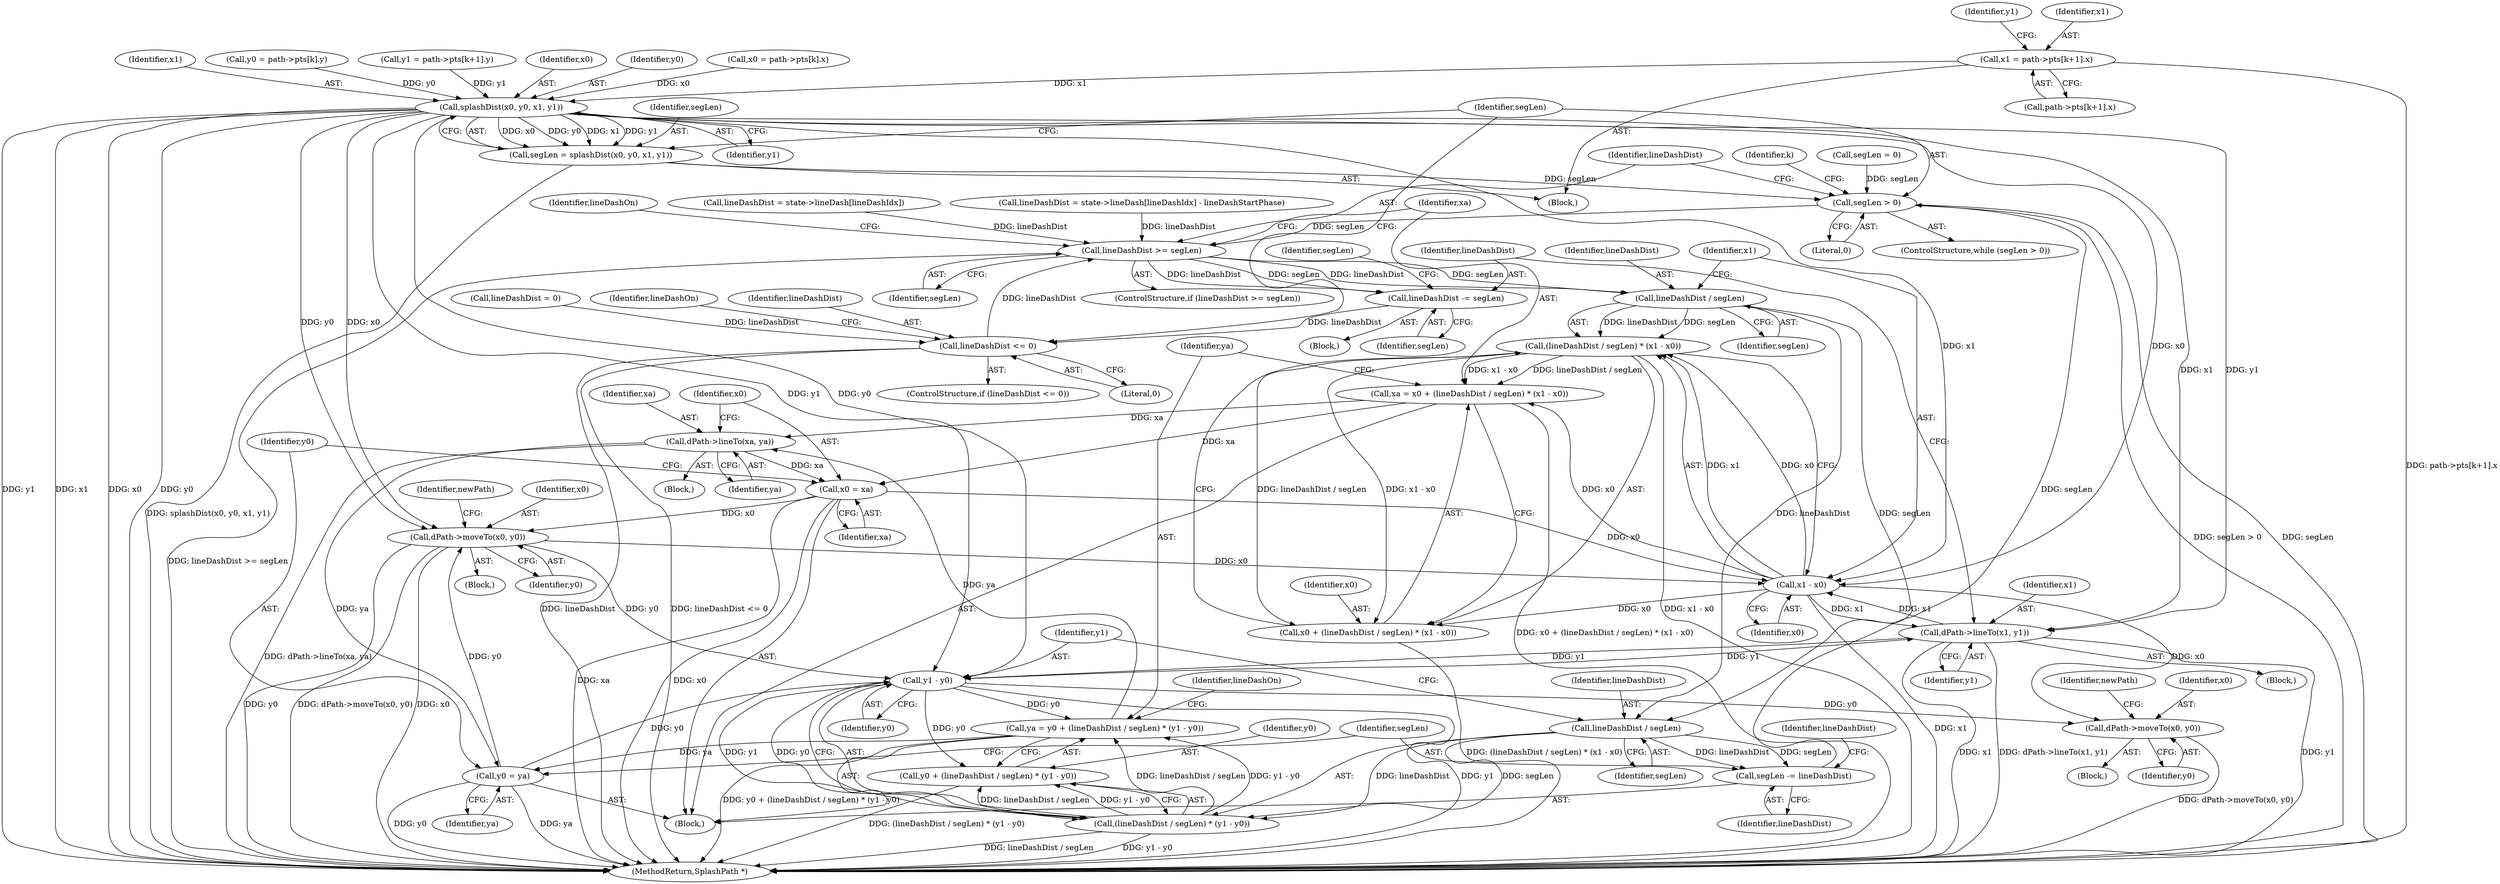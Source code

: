 digraph "0_poppler_8b6dc55e530b2f5ede6b9dfb64aafdd1d5836492@array" {
"1000282" [label="(Call,x1 = path->pts[k+1].x)"];
"1000306" [label="(Call,splashDist(x0, y0, x1, y1))"];
"1000304" [label="(Call,segLen = splashDist(x0, y0, x1, y1))"];
"1000312" [label="(Call,segLen > 0)"];
"1000317" [label="(Call,lineDashDist >= segLen)"];
"1000336" [label="(Call,lineDashDist -= segLen)"];
"1000394" [label="(Call,lineDashDist <= 0)"];
"1000349" [label="(Call,lineDashDist / segLen)"];
"1000348" [label="(Call,(lineDashDist / segLen) * (x1 - x0))"];
"1000344" [label="(Call,xa = x0 + (lineDashDist / segLen) * (x1 - x0))"];
"1000378" [label="(Call,dPath->lineTo(xa, ya))"];
"1000381" [label="(Call,x0 = xa)"];
"1000327" [label="(Call,dPath->moveTo(x0, y0))"];
"1000352" [label="(Call,x1 - x0)"];
"1000333" [label="(Call,dPath->lineTo(x1, y1))"];
"1000363" [label="(Call,y1 - y0)"];
"1000355" [label="(Call,ya = y0 + (lineDashDist / segLen) * (y1 - y0))"];
"1000384" [label="(Call,y0 = ya)"];
"1000357" [label="(Call,y0 + (lineDashDist / segLen) * (y1 - y0))"];
"1000359" [label="(Call,(lineDashDist / segLen) * (y1 - y0))"];
"1000372" [label="(Call,dPath->moveTo(x0, y0))"];
"1000346" [label="(Call,x0 + (lineDashDist / segLen) * (x1 - x0))"];
"1000360" [label="(Call,lineDashDist / segLen)"];
"1000387" [label="(Call,segLen -= lineDashDist)"];
"1000293" [label="(Call,y1 = path->pts[k+1].y)"];
"1000382" [label="(Identifier,x0)"];
"1000242" [label="(Call,lineDashDist = state->lineDash[lineDashIdx] - lineDashStartPhase)"];
"1000343" [label="(Block,)"];
"1000383" [label="(Identifier,xa)"];
"1000263" [label="(Block,)"];
"1000304" [label="(Call,segLen = splashDist(x0, y0, x1, y1))"];
"1000262" [label="(Identifier,k)"];
"1000380" [label="(Identifier,ya)"];
"1000356" [label="(Identifier,ya)"];
"1000522" [label="(MethodReturn,SplashPath *)"];
"1000374" [label="(Identifier,y0)"];
"1000379" [label="(Identifier,xa)"];
"1000331" [label="(Identifier,newPath)"];
"1000313" [label="(Identifier,segLen)"];
"1000311" [label="(ControlStructure,while (segLen > 0))"];
"1000351" [label="(Identifier,segLen)"];
"1000326" [label="(Block,)"];
"1000323" [label="(Block,)"];
"1000307" [label="(Identifier,x0)"];
"1000353" [label="(Identifier,x1)"];
"1000362" [label="(Identifier,segLen)"];
"1000308" [label="(Identifier,y0)"];
"1000320" [label="(Block,)"];
"1000284" [label="(Call,path->pts[k+1].x)"];
"1000395" [label="(Identifier,lineDashDist)"];
"1000337" [label="(Identifier,lineDashDist)"];
"1000322" [label="(Identifier,lineDashOn)"];
"1000346" [label="(Call,x0 + (lineDashDist / segLen) * (x1 - x0))"];
"1000294" [label="(Identifier,y1)"];
"1000394" [label="(Call,lineDashDist <= 0)"];
"1000349" [label="(Call,lineDashDist / segLen)"];
"1000282" [label="(Call,x1 = path->pts[k+1].x)"];
"1000348" [label="(Call,(lineDashDist / segLen) * (x1 - x0))"];
"1000361" [label="(Identifier,lineDashDist)"];
"1000264" [label="(Call,x0 = path->pts[k].x)"];
"1000336" [label="(Call,lineDashDist -= segLen)"];
"1000386" [label="(Identifier,ya)"];
"1000352" [label="(Call,x1 - x0)"];
"1000340" [label="(Identifier,segLen)"];
"1000390" [label="(Call,lineDashDist = 0)"];
"1000365" [label="(Identifier,y0)"];
"1000384" [label="(Call,y0 = ya)"];
"1000327" [label="(Call,dPath->moveTo(x0, y0))"];
"1000391" [label="(Identifier,lineDashDist)"];
"1000359" [label="(Call,(lineDashDist / segLen) * (y1 - y0))"];
"1000389" [label="(Identifier,lineDashDist)"];
"1000354" [label="(Identifier,x0)"];
"1000335" [label="(Identifier,y1)"];
"1000309" [label="(Identifier,x1)"];
"1000329" [label="(Identifier,y0)"];
"1000305" [label="(Identifier,segLen)"];
"1000318" [label="(Identifier,lineDashDist)"];
"1000273" [label="(Call,y0 = path->pts[k].y)"];
"1000338" [label="(Identifier,segLen)"];
"1000344" [label="(Call,xa = x0 + (lineDashDist / segLen) * (x1 - x0))"];
"1000316" [label="(ControlStructure,if (lineDashDist >= segLen))"];
"1000372" [label="(Call,dPath->moveTo(x0, y0))"];
"1000317" [label="(Call,lineDashDist >= segLen)"];
"1000357" [label="(Call,y0 + (lineDashDist / segLen) * (y1 - y0))"];
"1000393" [label="(ControlStructure,if (lineDashDist <= 0))"];
"1000355" [label="(Call,ya = y0 + (lineDashDist / segLen) * (y1 - y0))"];
"1000312" [label="(Call,segLen > 0)"];
"1000363" [label="(Call,y1 - y0)"];
"1000360" [label="(Call,lineDashDist / segLen)"];
"1000368" [label="(Block,)"];
"1000306" [label="(Call,splashDist(x0, y0, x1, y1))"];
"1000319" [label="(Identifier,segLen)"];
"1000387" [label="(Call,segLen -= lineDashDist)"];
"1000413" [label="(Call,lineDashDist = state->lineDash[lineDashIdx])"];
"1000347" [label="(Identifier,x0)"];
"1000373" [label="(Identifier,x0)"];
"1000396" [label="(Literal,0)"];
"1000381" [label="(Call,x0 = xa)"];
"1000385" [label="(Identifier,y0)"];
"1000399" [label="(Identifier,lineDashOn)"];
"1000367" [label="(Identifier,lineDashOn)"];
"1000371" [label="(Block,)"];
"1000310" [label="(Identifier,y1)"];
"1000283" [label="(Identifier,x1)"];
"1000334" [label="(Identifier,x1)"];
"1000376" [label="(Identifier,newPath)"];
"1000333" [label="(Call,dPath->lineTo(x1, y1))"];
"1000314" [label="(Literal,0)"];
"1000350" [label="(Identifier,lineDashDist)"];
"1000378" [label="(Call,dPath->lineTo(xa, ya))"];
"1000358" [label="(Identifier,y0)"];
"1000339" [label="(Call,segLen = 0)"];
"1000328" [label="(Identifier,x0)"];
"1000388" [label="(Identifier,segLen)"];
"1000364" [label="(Identifier,y1)"];
"1000345" [label="(Identifier,xa)"];
"1000282" -> "1000263"  [label="AST: "];
"1000282" -> "1000284"  [label="CFG: "];
"1000283" -> "1000282"  [label="AST: "];
"1000284" -> "1000282"  [label="AST: "];
"1000294" -> "1000282"  [label="CFG: "];
"1000282" -> "1000522"  [label="DDG: path->pts[k+1].x"];
"1000282" -> "1000306"  [label="DDG: x1"];
"1000306" -> "1000304"  [label="AST: "];
"1000306" -> "1000310"  [label="CFG: "];
"1000307" -> "1000306"  [label="AST: "];
"1000308" -> "1000306"  [label="AST: "];
"1000309" -> "1000306"  [label="AST: "];
"1000310" -> "1000306"  [label="AST: "];
"1000304" -> "1000306"  [label="CFG: "];
"1000306" -> "1000522"  [label="DDG: y1"];
"1000306" -> "1000522"  [label="DDG: x1"];
"1000306" -> "1000522"  [label="DDG: x0"];
"1000306" -> "1000522"  [label="DDG: y0"];
"1000306" -> "1000304"  [label="DDG: x0"];
"1000306" -> "1000304"  [label="DDG: y0"];
"1000306" -> "1000304"  [label="DDG: x1"];
"1000306" -> "1000304"  [label="DDG: y1"];
"1000264" -> "1000306"  [label="DDG: x0"];
"1000273" -> "1000306"  [label="DDG: y0"];
"1000293" -> "1000306"  [label="DDG: y1"];
"1000306" -> "1000327"  [label="DDG: x0"];
"1000306" -> "1000327"  [label="DDG: y0"];
"1000306" -> "1000333"  [label="DDG: x1"];
"1000306" -> "1000333"  [label="DDG: y1"];
"1000306" -> "1000352"  [label="DDG: x1"];
"1000306" -> "1000352"  [label="DDG: x0"];
"1000306" -> "1000363"  [label="DDG: y1"];
"1000306" -> "1000363"  [label="DDG: y0"];
"1000304" -> "1000263"  [label="AST: "];
"1000305" -> "1000304"  [label="AST: "];
"1000313" -> "1000304"  [label="CFG: "];
"1000304" -> "1000522"  [label="DDG: splashDist(x0, y0, x1, y1)"];
"1000304" -> "1000312"  [label="DDG: segLen"];
"1000312" -> "1000311"  [label="AST: "];
"1000312" -> "1000314"  [label="CFG: "];
"1000313" -> "1000312"  [label="AST: "];
"1000314" -> "1000312"  [label="AST: "];
"1000318" -> "1000312"  [label="CFG: "];
"1000262" -> "1000312"  [label="CFG: "];
"1000312" -> "1000522"  [label="DDG: segLen > 0"];
"1000312" -> "1000522"  [label="DDG: segLen"];
"1000387" -> "1000312"  [label="DDG: segLen"];
"1000339" -> "1000312"  [label="DDG: segLen"];
"1000312" -> "1000317"  [label="DDG: segLen"];
"1000317" -> "1000316"  [label="AST: "];
"1000317" -> "1000319"  [label="CFG: "];
"1000318" -> "1000317"  [label="AST: "];
"1000319" -> "1000317"  [label="AST: "];
"1000322" -> "1000317"  [label="CFG: "];
"1000345" -> "1000317"  [label="CFG: "];
"1000317" -> "1000522"  [label="DDG: lineDashDist >= segLen"];
"1000413" -> "1000317"  [label="DDG: lineDashDist"];
"1000242" -> "1000317"  [label="DDG: lineDashDist"];
"1000394" -> "1000317"  [label="DDG: lineDashDist"];
"1000317" -> "1000336"  [label="DDG: segLen"];
"1000317" -> "1000336"  [label="DDG: lineDashDist"];
"1000317" -> "1000349"  [label="DDG: lineDashDist"];
"1000317" -> "1000349"  [label="DDG: segLen"];
"1000336" -> "1000320"  [label="AST: "];
"1000336" -> "1000338"  [label="CFG: "];
"1000337" -> "1000336"  [label="AST: "];
"1000338" -> "1000336"  [label="AST: "];
"1000340" -> "1000336"  [label="CFG: "];
"1000336" -> "1000394"  [label="DDG: lineDashDist"];
"1000394" -> "1000393"  [label="AST: "];
"1000394" -> "1000396"  [label="CFG: "];
"1000395" -> "1000394"  [label="AST: "];
"1000396" -> "1000394"  [label="AST: "];
"1000313" -> "1000394"  [label="CFG: "];
"1000399" -> "1000394"  [label="CFG: "];
"1000394" -> "1000522"  [label="DDG: lineDashDist <= 0"];
"1000394" -> "1000522"  [label="DDG: lineDashDist"];
"1000390" -> "1000394"  [label="DDG: lineDashDist"];
"1000349" -> "1000348"  [label="AST: "];
"1000349" -> "1000351"  [label="CFG: "];
"1000350" -> "1000349"  [label="AST: "];
"1000351" -> "1000349"  [label="AST: "];
"1000353" -> "1000349"  [label="CFG: "];
"1000349" -> "1000348"  [label="DDG: lineDashDist"];
"1000349" -> "1000348"  [label="DDG: segLen"];
"1000349" -> "1000360"  [label="DDG: lineDashDist"];
"1000349" -> "1000360"  [label="DDG: segLen"];
"1000348" -> "1000346"  [label="AST: "];
"1000348" -> "1000352"  [label="CFG: "];
"1000352" -> "1000348"  [label="AST: "];
"1000346" -> "1000348"  [label="CFG: "];
"1000348" -> "1000522"  [label="DDG: x1 - x0"];
"1000348" -> "1000344"  [label="DDG: lineDashDist / segLen"];
"1000348" -> "1000344"  [label="DDG: x1 - x0"];
"1000348" -> "1000346"  [label="DDG: lineDashDist / segLen"];
"1000348" -> "1000346"  [label="DDG: x1 - x0"];
"1000352" -> "1000348"  [label="DDG: x1"];
"1000352" -> "1000348"  [label="DDG: x0"];
"1000344" -> "1000343"  [label="AST: "];
"1000344" -> "1000346"  [label="CFG: "];
"1000345" -> "1000344"  [label="AST: "];
"1000346" -> "1000344"  [label="AST: "];
"1000356" -> "1000344"  [label="CFG: "];
"1000344" -> "1000522"  [label="DDG: x0 + (lineDashDist / segLen) * (x1 - x0)"];
"1000352" -> "1000344"  [label="DDG: x0"];
"1000344" -> "1000378"  [label="DDG: xa"];
"1000344" -> "1000381"  [label="DDG: xa"];
"1000378" -> "1000368"  [label="AST: "];
"1000378" -> "1000380"  [label="CFG: "];
"1000379" -> "1000378"  [label="AST: "];
"1000380" -> "1000378"  [label="AST: "];
"1000382" -> "1000378"  [label="CFG: "];
"1000378" -> "1000522"  [label="DDG: dPath->lineTo(xa, ya)"];
"1000355" -> "1000378"  [label="DDG: ya"];
"1000378" -> "1000381"  [label="DDG: xa"];
"1000378" -> "1000384"  [label="DDG: ya"];
"1000381" -> "1000343"  [label="AST: "];
"1000381" -> "1000383"  [label="CFG: "];
"1000382" -> "1000381"  [label="AST: "];
"1000383" -> "1000381"  [label="AST: "];
"1000385" -> "1000381"  [label="CFG: "];
"1000381" -> "1000522"  [label="DDG: xa"];
"1000381" -> "1000522"  [label="DDG: x0"];
"1000381" -> "1000327"  [label="DDG: x0"];
"1000381" -> "1000352"  [label="DDG: x0"];
"1000327" -> "1000326"  [label="AST: "];
"1000327" -> "1000329"  [label="CFG: "];
"1000328" -> "1000327"  [label="AST: "];
"1000329" -> "1000327"  [label="AST: "];
"1000331" -> "1000327"  [label="CFG: "];
"1000327" -> "1000522"  [label="DDG: x0"];
"1000327" -> "1000522"  [label="DDG: y0"];
"1000327" -> "1000522"  [label="DDG: dPath->moveTo(x0, y0)"];
"1000384" -> "1000327"  [label="DDG: y0"];
"1000327" -> "1000352"  [label="DDG: x0"];
"1000327" -> "1000363"  [label="DDG: y0"];
"1000352" -> "1000354"  [label="CFG: "];
"1000353" -> "1000352"  [label="AST: "];
"1000354" -> "1000352"  [label="AST: "];
"1000352" -> "1000522"  [label="DDG: x1"];
"1000352" -> "1000333"  [label="DDG: x1"];
"1000352" -> "1000346"  [label="DDG: x0"];
"1000333" -> "1000352"  [label="DDG: x1"];
"1000352" -> "1000372"  [label="DDG: x0"];
"1000333" -> "1000323"  [label="AST: "];
"1000333" -> "1000335"  [label="CFG: "];
"1000334" -> "1000333"  [label="AST: "];
"1000335" -> "1000333"  [label="AST: "];
"1000337" -> "1000333"  [label="CFG: "];
"1000333" -> "1000522"  [label="DDG: x1"];
"1000333" -> "1000522"  [label="DDG: dPath->lineTo(x1, y1)"];
"1000333" -> "1000522"  [label="DDG: y1"];
"1000363" -> "1000333"  [label="DDG: y1"];
"1000333" -> "1000363"  [label="DDG: y1"];
"1000363" -> "1000359"  [label="AST: "];
"1000363" -> "1000365"  [label="CFG: "];
"1000364" -> "1000363"  [label="AST: "];
"1000365" -> "1000363"  [label="AST: "];
"1000359" -> "1000363"  [label="CFG: "];
"1000363" -> "1000522"  [label="DDG: y1"];
"1000363" -> "1000355"  [label="DDG: y0"];
"1000363" -> "1000357"  [label="DDG: y0"];
"1000363" -> "1000359"  [label="DDG: y1"];
"1000363" -> "1000359"  [label="DDG: y0"];
"1000384" -> "1000363"  [label="DDG: y0"];
"1000363" -> "1000372"  [label="DDG: y0"];
"1000355" -> "1000343"  [label="AST: "];
"1000355" -> "1000357"  [label="CFG: "];
"1000356" -> "1000355"  [label="AST: "];
"1000357" -> "1000355"  [label="AST: "];
"1000367" -> "1000355"  [label="CFG: "];
"1000355" -> "1000522"  [label="DDG: y0 + (lineDashDist / segLen) * (y1 - y0)"];
"1000359" -> "1000355"  [label="DDG: lineDashDist / segLen"];
"1000359" -> "1000355"  [label="DDG: y1 - y0"];
"1000355" -> "1000384"  [label="DDG: ya"];
"1000384" -> "1000343"  [label="AST: "];
"1000384" -> "1000386"  [label="CFG: "];
"1000385" -> "1000384"  [label="AST: "];
"1000386" -> "1000384"  [label="AST: "];
"1000388" -> "1000384"  [label="CFG: "];
"1000384" -> "1000522"  [label="DDG: ya"];
"1000384" -> "1000522"  [label="DDG: y0"];
"1000357" -> "1000359"  [label="CFG: "];
"1000358" -> "1000357"  [label="AST: "];
"1000359" -> "1000357"  [label="AST: "];
"1000357" -> "1000522"  [label="DDG: (lineDashDist / segLen) * (y1 - y0)"];
"1000359" -> "1000357"  [label="DDG: lineDashDist / segLen"];
"1000359" -> "1000357"  [label="DDG: y1 - y0"];
"1000360" -> "1000359"  [label="AST: "];
"1000359" -> "1000522"  [label="DDG: lineDashDist / segLen"];
"1000359" -> "1000522"  [label="DDG: y1 - y0"];
"1000360" -> "1000359"  [label="DDG: lineDashDist"];
"1000360" -> "1000359"  [label="DDG: segLen"];
"1000372" -> "1000371"  [label="AST: "];
"1000372" -> "1000374"  [label="CFG: "];
"1000373" -> "1000372"  [label="AST: "];
"1000374" -> "1000372"  [label="AST: "];
"1000376" -> "1000372"  [label="CFG: "];
"1000372" -> "1000522"  [label="DDG: dPath->moveTo(x0, y0)"];
"1000347" -> "1000346"  [label="AST: "];
"1000346" -> "1000522"  [label="DDG: (lineDashDist / segLen) * (x1 - x0)"];
"1000360" -> "1000362"  [label="CFG: "];
"1000361" -> "1000360"  [label="AST: "];
"1000362" -> "1000360"  [label="AST: "];
"1000364" -> "1000360"  [label="CFG: "];
"1000360" -> "1000387"  [label="DDG: lineDashDist"];
"1000360" -> "1000387"  [label="DDG: segLen"];
"1000387" -> "1000343"  [label="AST: "];
"1000387" -> "1000389"  [label="CFG: "];
"1000388" -> "1000387"  [label="AST: "];
"1000389" -> "1000387"  [label="AST: "];
"1000391" -> "1000387"  [label="CFG: "];
}
